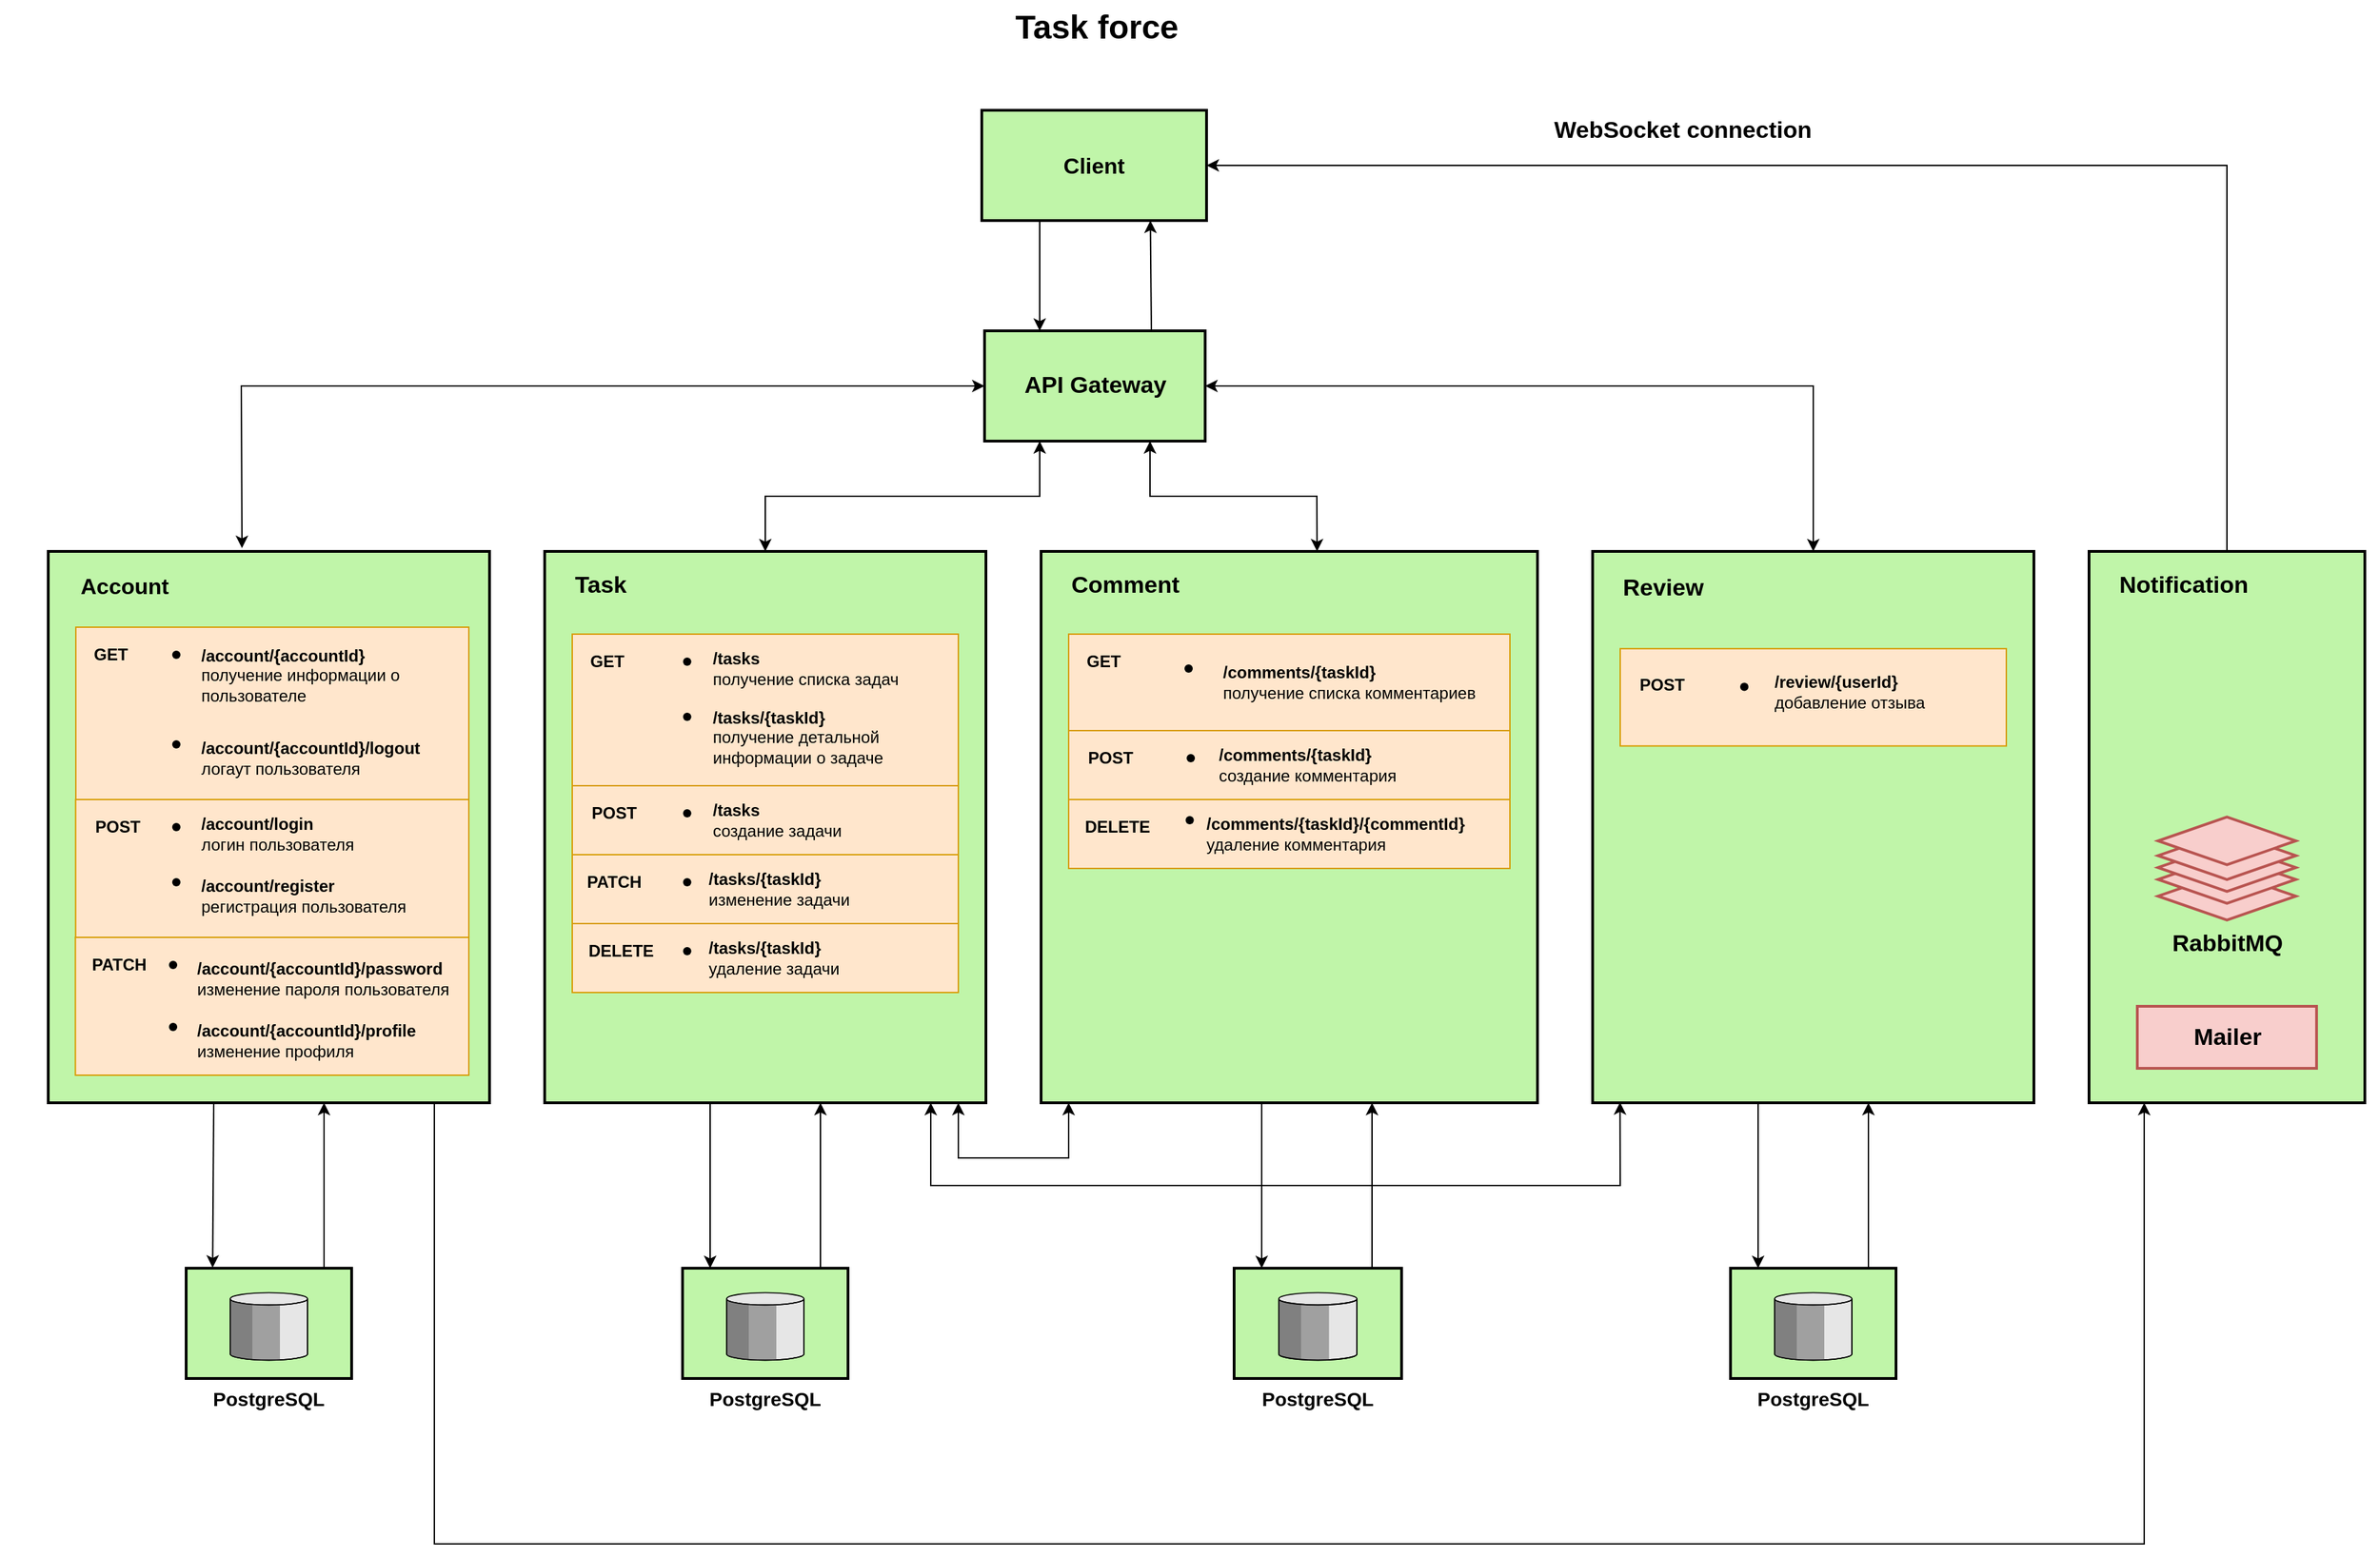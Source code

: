 <mxfile version="21.0.6" type="device"><diagram name="Page-1" id="74b105a0-9070-1c63-61bc-23e55f88626e"><mxGraphModel dx="2231" dy="1236" grid="1" gridSize="10" guides="1" tooltips="1" connect="1" arrows="1" fold="1" page="1" pageScale="1.5" pageWidth="1169" pageHeight="826" background="none" math="0" shadow="0"><root><mxCell id="0" style=";html=1;"/><mxCell id="1" style=";html=1;" parent="0"/><mxCell id="hbAHIciJkzQJu2692QOL-20" value="" style="endArrow=classic;html=1;rounded=0;exitX=0.938;exitY=1;exitDx=0;exitDy=0;exitPerimeter=0;" parent="1" edge="1"><mxGeometry width="50" height="50" relative="1" as="geometry"><mxPoint x="320" y="840" as="sourcePoint"/><mxPoint x="1560" y="840" as="targetPoint"/><Array as="points"><mxPoint x="320" y="1160"/><mxPoint x="1560" y="1160"/></Array></mxGeometry></mxCell><mxCell id="10b056a9c633e61c-15" value="PostgreSQL" style="strokeWidth=2;dashed=0;align=center;fontSize=14;verticalLabelPosition=bottom;verticalAlign=top;shape=mxgraph.eip.message_store;fillColor=#c0f5a9;fontStyle=1" parent="1" vertex="1"><mxGeometry x="140" y="960" width="120" height="80" as="geometry"/></mxCell><mxCell id="10b056a9c633e61c-30" value="Task force" style="text;strokeColor=none;fillColor=none;html=1;fontSize=24;fontStyle=1;verticalAlign=middle;align=center;" parent="1" vertex="1"><mxGeometry x="5" y="40" width="1590" height="40" as="geometry"/></mxCell><mxCell id="mkWLtosg0KvpGkdHC7VF-68" value="PostgreSQL" style="strokeWidth=2;dashed=0;align=center;fontSize=14;verticalLabelPosition=bottom;verticalAlign=top;shape=mxgraph.eip.message_store;fillColor=#c0f5a9;fontStyle=1" parent="1" vertex="1"><mxGeometry x="500" y="960" width="120" height="80" as="geometry"/></mxCell><mxCell id="NgM1DkIRtxGgJuV6kC7f-7" value="" style="group" parent="1" vertex="1" connectable="0"><mxGeometry x="717" y="120" width="163" height="80" as="geometry"/></mxCell><mxCell id="qQsVey0D8Tyg-_Dp7Qvx-10" value="" style="strokeWidth=2;dashed=0;align=center;fontSize=12;shape=rect;verticalLabelPosition=bottom;verticalAlign=top;fillColor=#c0f5a9" parent="NgM1DkIRtxGgJuV6kC7f-7" vertex="1"><mxGeometry width="163" height="80" as="geometry"/></mxCell><mxCell id="qQsVey0D8Tyg-_Dp7Qvx-11" value="&lt;b&gt;&lt;font style=&quot;font-size: 16px;&quot;&gt;Client&lt;/font&gt;&lt;/b&gt;" style="text;html=1;align=center;verticalAlign=middle;resizable=0;points=[];autosize=1;strokeColor=none;fillColor=none;strokeWidth=1;fontSize=14;" parent="NgM1DkIRtxGgJuV6kC7f-7" vertex="1"><mxGeometry x="45.844" y="25" width="70" height="30" as="geometry"/></mxCell><mxCell id="NgM1DkIRtxGgJuV6kC7f-8" value="" style="group" parent="1" vertex="1" connectable="0"><mxGeometry x="719" y="280" width="160" height="80" as="geometry"/></mxCell><mxCell id="10b056a9c633e61c-4" value="" style="strokeWidth=2;dashed=0;align=center;fontSize=12;shape=rect;verticalLabelPosition=bottom;verticalAlign=top;fillColor=#c0f5a9" parent="NgM1DkIRtxGgJuV6kC7f-8" vertex="1"><mxGeometry width="160" height="80" as="geometry"/></mxCell><mxCell id="qQsVey0D8Tyg-_Dp7Qvx-8" value="&lt;font style=&quot;font-size: 17px;&quot;&gt;&lt;b&gt;API Gateway&lt;/b&gt;&lt;/font&gt;" style="text;html=1;align=center;verticalAlign=middle;resizable=0;points=[];autosize=1;strokeColor=none;fillColor=none;strokeWidth=1;fontSize=14;" parent="NgM1DkIRtxGgJuV6kC7f-8" vertex="1"><mxGeometry x="15" y="25" width="130" height="30" as="geometry"/></mxCell><mxCell id="NgM1DkIRtxGgJuV6kC7f-79" value="" style="group" parent="1" vertex="1" connectable="0"><mxGeometry x="40" y="440" width="320" height="400" as="geometry"/></mxCell><mxCell id="qQsVey0D8Tyg-_Dp7Qvx-13" value="" style="strokeWidth=2;dashed=0;align=center;fontSize=12;shape=rect;verticalLabelPosition=bottom;verticalAlign=top;fillColor=#c0f5a9" parent="NgM1DkIRtxGgJuV6kC7f-79" vertex="1"><mxGeometry width="320" height="400" as="geometry"/></mxCell><mxCell id="NgM1DkIRtxGgJuV6kC7f-9" value="Account" style="text;html=1;align=center;verticalAlign=middle;resizable=0;points=[];autosize=1;strokeColor=none;fillColor=none;fontSize=16;fontStyle=1" parent="NgM1DkIRtxGgJuV6kC7f-79" vertex="1"><mxGeometry x="10.002" y="10" width="90" height="30" as="geometry"/></mxCell><mxCell id="NgM1DkIRtxGgJuV6kC7f-89" value="" style="group" parent="NgM1DkIRtxGgJuV6kC7f-79" vertex="1" connectable="0"><mxGeometry x="19.999" y="55" width="285.001" height="125" as="geometry"/></mxCell><mxCell id="mkWLtosg0KvpGkdHC7VF-5" value="" style="rounded=0;whiteSpace=wrap;html=1;fillColor=#ffe6cc;strokeColor=#d79b00;" parent="NgM1DkIRtxGgJuV6kC7f-89" vertex="1"><mxGeometry x="0.001" width="285" height="125" as="geometry"/></mxCell><mxCell id="mkWLtosg0KvpGkdHC7VF-74" value="&lt;b&gt;/account/{accountId}&lt;br&gt;&lt;/b&gt;получение информации о&lt;br&gt;пользователе" style="text;html=1;align=left;verticalAlign=middle;resizable=0;points=[];autosize=1;strokeColor=none;fillColor=none;" parent="NgM1DkIRtxGgJuV6kC7f-89" vertex="1"><mxGeometry x="89.061" y="5" width="170" height="60" as="geometry"/></mxCell><mxCell id="mkWLtosg0KvpGkdHC7VF-75" value="&lt;b&gt;/account/{accountId}/logout&lt;/b&gt;&lt;br&gt;логаут пользователя" style="text;html=1;align=left;verticalAlign=middle;resizable=0;points=[];autosize=1;strokeColor=none;fillColor=none;" parent="NgM1DkIRtxGgJuV6kC7f-89" vertex="1"><mxGeometry x="89.061" y="75" width="180" height="40" as="geometry"/></mxCell><mxCell id="mkWLtosg0KvpGkdHC7VF-76" value="" style="shape=waypoint;sketch=0;fillStyle=solid;size=6;pointerEvents=1;points=[];fillColor=none;resizable=0;rotatable=0;perimeter=centerPerimeter;snapToPoint=1;" parent="NgM1DkIRtxGgJuV6kC7f-89" vertex="1"><mxGeometry x="62.879" y="75" width="20" height="20" as="geometry"/></mxCell><mxCell id="mkWLtosg0KvpGkdHC7VF-77" value="" style="shape=waypoint;sketch=0;fillStyle=solid;size=6;pointerEvents=1;points=[];fillColor=none;resizable=0;rotatable=0;perimeter=centerPerimeter;snapToPoint=1;" parent="NgM1DkIRtxGgJuV6kC7f-89" vertex="1"><mxGeometry x="62.879" y="10" width="20" height="20" as="geometry"/></mxCell><mxCell id="mkWLtosg0KvpGkdHC7VF-78" value="&lt;b&gt;GET&lt;/b&gt;" style="text;html=1;align=center;verticalAlign=middle;resizable=0;points=[];autosize=1;strokeColor=none;fillColor=none;" parent="NgM1DkIRtxGgJuV6kC7f-89" vertex="1"><mxGeometry y="5" width="50" height="30" as="geometry"/></mxCell><mxCell id="NgM1DkIRtxGgJuV6kC7f-91" value="" style="group" parent="NgM1DkIRtxGgJuV6kC7f-79" vertex="1" connectable="0"><mxGeometry x="19.68" y="280" width="296.137" height="100" as="geometry"/></mxCell><mxCell id="mkWLtosg0KvpGkdHC7VF-30" value="" style="rounded=0;whiteSpace=wrap;html=1;fillColor=#ffe6cc;strokeColor=#d79b00;movable=1;resizable=1;rotatable=1;deletable=1;editable=1;locked=0;connectable=1;" parent="NgM1DkIRtxGgJuV6kC7f-91" vertex="1"><mxGeometry width="285.32" height="100" as="geometry"/></mxCell><mxCell id="mkWLtosg0KvpGkdHC7VF-48" value="&lt;b&gt;/account/{accountId}/password&lt;/b&gt;&lt;br&gt;изменение пароля пользователя" style="text;html=1;align=left;verticalAlign=middle;resizable=1;points=[];autosize=1;strokeColor=none;fillColor=none;movable=1;rotatable=1;deletable=1;editable=1;locked=0;connectable=1;" parent="NgM1DkIRtxGgJuV6kC7f-91" vertex="1"><mxGeometry x="86.137" y="10" width="210" height="40" as="geometry"/></mxCell><mxCell id="mkWLtosg0KvpGkdHC7VF-52" value="" style="shape=waypoint;sketch=0;fillStyle=solid;size=6;pointerEvents=1;points=[];fillColor=none;resizable=0;rotatable=0;perimeter=centerPerimeter;snapToPoint=1;" parent="NgM1DkIRtxGgJuV6kC7f-91" vertex="1"><mxGeometry x="60.858" y="10" width="20" height="20" as="geometry"/></mxCell><mxCell id="mkWLtosg0KvpGkdHC7VF-53" value="&lt;b&gt;PATCH&lt;/b&gt;" style="text;html=1;align=center;verticalAlign=middle;resizable=0;points=[];autosize=1;strokeColor=none;fillColor=none;" parent="NgM1DkIRtxGgJuV6kC7f-91" vertex="1"><mxGeometry x="0.86" y="5" width="60" height="30" as="geometry"/></mxCell><mxCell id="mkWLtosg0KvpGkdHC7VF-56" value="&lt;b&gt;/account/{accountId}/profile&lt;/b&gt;&lt;br&gt;изменение профиля" style="text;html=1;align=left;verticalAlign=middle;resizable=1;points=[];autosize=1;strokeColor=none;fillColor=none;movable=1;rotatable=1;deletable=1;editable=1;locked=0;connectable=1;" parent="NgM1DkIRtxGgJuV6kC7f-91" vertex="1"><mxGeometry x="86.137" y="55" width="180" height="40" as="geometry"/></mxCell><mxCell id="mkWLtosg0KvpGkdHC7VF-57" value="" style="shape=waypoint;sketch=0;fillStyle=solid;size=6;pointerEvents=1;points=[];fillColor=none;resizable=0;rotatable=0;perimeter=centerPerimeter;snapToPoint=1;" parent="NgM1DkIRtxGgJuV6kC7f-91" vertex="1"><mxGeometry x="60.858" y="55" width="20" height="20" as="geometry"/></mxCell><mxCell id="NgM1DkIRtxGgJuV6kC7f-90" value="" style="group" parent="NgM1DkIRtxGgJuV6kC7f-79" vertex="1" connectable="0"><mxGeometry x="19.849" y="180" width="285.15" height="100" as="geometry"/></mxCell><mxCell id="NgM1DkIRtxGgJuV6kC7f-58" value="" style="rounded=0;whiteSpace=wrap;html=1;fillColor=#ffe6cc;strokeColor=#d79b00;movable=1;resizable=1;rotatable=1;deletable=1;editable=1;locked=0;connectable=1;" parent="NgM1DkIRtxGgJuV6kC7f-90" vertex="1"><mxGeometry width="285.15" height="100" as="geometry"/></mxCell><mxCell id="NgM1DkIRtxGgJuV6kC7f-59" value="&lt;b&gt;/account/login&lt;/b&gt;&lt;br&gt;логин пользователя" style="text;html=1;align=left;verticalAlign=middle;resizable=1;points=[];autosize=1;strokeColor=none;fillColor=none;movable=1;rotatable=1;deletable=1;editable=1;locked=0;connectable=1;" parent="NgM1DkIRtxGgJuV6kC7f-90" vertex="1"><mxGeometry x="89.211" y="5" width="130" height="40" as="geometry"/></mxCell><mxCell id="NgM1DkIRtxGgJuV6kC7f-60" value="" style="shape=waypoint;sketch=0;fillStyle=solid;size=6;pointerEvents=1;points=[];fillColor=none;resizable=0;rotatable=0;perimeter=centerPerimeter;snapToPoint=1;" parent="NgM1DkIRtxGgJuV6kC7f-90" vertex="1"><mxGeometry x="63.029" y="10" width="20" height="20" as="geometry"/></mxCell><mxCell id="NgM1DkIRtxGgJuV6kC7f-61" value="&lt;b&gt;POST&lt;/b&gt;" style="text;html=1;align=center;verticalAlign=middle;resizable=0;points=[];autosize=1;strokeColor=none;fillColor=none;" parent="NgM1DkIRtxGgJuV6kC7f-90" vertex="1"><mxGeometry y="5" width="60" height="30" as="geometry"/></mxCell><mxCell id="NgM1DkIRtxGgJuV6kC7f-62" value="&lt;b&gt;/account/register&lt;/b&gt;&lt;br&gt;регистрация пользователя" style="text;html=1;align=left;verticalAlign=middle;resizable=1;points=[];autosize=1;strokeColor=none;fillColor=none;movable=1;rotatable=1;deletable=1;editable=1;locked=0;connectable=1;" parent="NgM1DkIRtxGgJuV6kC7f-90" vertex="1"><mxGeometry x="89.211" y="50" width="170" height="40" as="geometry"/></mxCell><mxCell id="NgM1DkIRtxGgJuV6kC7f-63" value="" style="shape=waypoint;sketch=0;fillStyle=solid;size=6;pointerEvents=1;points=[];fillColor=none;resizable=0;rotatable=0;perimeter=centerPerimeter;snapToPoint=1;" parent="NgM1DkIRtxGgJuV6kC7f-90" vertex="1"><mxGeometry x="63.029" y="50" width="20" height="20" as="geometry"/></mxCell><mxCell id="NgM1DkIRtxGgJuV6kC7f-161" value="PostgreSQL" style="strokeWidth=2;dashed=0;align=center;fontSize=14;verticalLabelPosition=bottom;verticalAlign=top;shape=mxgraph.eip.message_store;fillColor=#c0f5a9;fontStyle=1" parent="1" vertex="1"><mxGeometry x="900" y="960" width="121.43" height="80" as="geometry"/></mxCell><mxCell id="NgM1DkIRtxGgJuV6kC7f-162" value="PostgreSQL" style="strokeWidth=2;dashed=0;align=center;fontSize=14;verticalLabelPosition=bottom;verticalAlign=top;shape=mxgraph.eip.message_store;fillColor=#c0f5a9;fontStyle=1" parent="1" vertex="1"><mxGeometry x="1260" y="960" width="120" height="80" as="geometry"/></mxCell><mxCell id="NgM1DkIRtxGgJuV6kC7f-163" value="" style="group" parent="1" vertex="1" connectable="0"><mxGeometry x="1540" y="440" width="190" height="575" as="geometry"/></mxCell><mxCell id="mkWLtosg0KvpGkdHC7VF-131" value="" style="strokeWidth=2;dashed=0;align=center;fontSize=12;shape=rect;verticalLabelPosition=bottom;verticalAlign=top;fillColor=#c0f5a9" parent="NgM1DkIRtxGgJuV6kC7f-163" vertex="1"><mxGeometry x="-20" width="200" height="400" as="geometry"/></mxCell><mxCell id="mkWLtosg0KvpGkdHC7VF-132" value="&lt;b&gt;Notification&lt;/b&gt;" style="text;html=1;align=left;verticalAlign=middle;resizable=0;points=[];autosize=1;strokeColor=none;fillColor=none;strokeWidth=1;fontSize=17;" parent="NgM1DkIRtxGgJuV6kC7f-163" vertex="1"><mxGeometry x="0.003" y="9.997" width="120" height="30" as="geometry"/></mxCell><mxCell id="9JLBD4dGbarb6GJhEA6_-7" value="" style="group" vertex="1" connectable="0" parent="NgM1DkIRtxGgJuV6kC7f-163"><mxGeometry x="15" y="330" width="130" height="45" as="geometry"/></mxCell><mxCell id="hbAHIciJkzQJu2692QOL-31" value="" style="strokeWidth=2;dashed=0;align=center;fontSize=12;shape=rect;verticalLabelPosition=bottom;verticalAlign=top;fillColor=#f8cecc;strokeColor=#b85450;" parent="9JLBD4dGbarb6GJhEA6_-7" vertex="1"><mxGeometry width="130" height="45" as="geometry"/></mxCell><mxCell id="hbAHIciJkzQJu2692QOL-32" value="&lt;b&gt;Mailer&lt;/b&gt;" style="text;html=1;align=center;verticalAlign=middle;resizable=0;points=[];autosize=1;strokeColor=none;fillColor=none;strokeWidth=1;fontSize=17;" parent="9JLBD4dGbarb6GJhEA6_-7" vertex="1"><mxGeometry x="30.003" y="7.504" width="70" height="30" as="geometry"/></mxCell><mxCell id="NgM1DkIRtxGgJuV6kC7f-194" value="" style="group" parent="NgM1DkIRtxGgJuV6kC7f-163" vertex="1" connectable="0"><mxGeometry x="30" y="210" width="100" height="105" as="geometry"/></mxCell><mxCell id="NgM1DkIRtxGgJuV6kC7f-180" value="RabbitMQ" style="text;html=1;align=center;verticalAlign=middle;resizable=0;points=[];autosize=1;strokeColor=none;fillColor=none;fontSize=17;fontStyle=1" parent="NgM1DkIRtxGgJuV6kC7f-194" vertex="1"><mxGeometry y="60" width="100" height="30" as="geometry"/></mxCell><mxCell id="NgM1DkIRtxGgJuV6kC7f-178" value="" style="group;rotation=-180;fontSize=12;" parent="NgM1DkIRtxGgJuV6kC7f-194" vertex="1" connectable="0"><mxGeometry width="100" height="64.02" as="geometry"/></mxCell><mxCell id="NgM1DkIRtxGgJuV6kC7f-172" value="" style="strokeWidth=2;html=1;shape=mxgraph.flowchart.decision;whiteSpace=wrap;rotation=-180;fillColor=#f8cecc;strokeColor=#b85450;" parent="NgM1DkIRtxGgJuV6kC7f-178" vertex="1"><mxGeometry y="22.816" width="100" height="34.596" as="geometry"/></mxCell><mxCell id="NgM1DkIRtxGgJuV6kC7f-175" value="" style="strokeWidth=2;html=1;shape=mxgraph.flowchart.decision;whiteSpace=wrap;rotation=-180;fillColor=#f8cecc;strokeColor=#b85450;" parent="NgM1DkIRtxGgJuV6kC7f-178" vertex="1"><mxGeometry y="10.708" width="100" height="34.596" as="geometry"/></mxCell><mxCell id="NgM1DkIRtxGgJuV6kC7f-176" value="" style="strokeWidth=2;html=1;shape=mxgraph.flowchart.decision;whiteSpace=wrap;rotation=-180;fillColor=#f8cecc;strokeColor=#b85450;" parent="NgM1DkIRtxGgJuV6kC7f-178" vertex="1"><mxGeometry y="2.059" width="100" height="34.596" as="geometry"/></mxCell><mxCell id="NgM1DkIRtxGgJuV6kC7f-177" value="" style="strokeWidth=2;html=1;shape=mxgraph.flowchart.decision;whiteSpace=wrap;rotation=-180;fillColor=#f8cecc;strokeColor=#b85450;" parent="NgM1DkIRtxGgJuV6kC7f-178" vertex="1"><mxGeometry y="-6.59" width="100" height="34.596" as="geometry"/></mxCell><mxCell id="NgM1DkIRtxGgJuV6kC7f-179" value="" style="strokeWidth=2;html=1;shape=mxgraph.flowchart.decision;whiteSpace=wrap;rotation=-180;fillColor=#f8cecc;strokeColor=#b85450;" parent="NgM1DkIRtxGgJuV6kC7f-178" vertex="1"><mxGeometry y="-17.298" width="100" height="34.596" as="geometry"/></mxCell><mxCell id="NgM1DkIRtxGgJuV6kC7f-164" value="" style="group" parent="1" vertex="1" connectable="0"><mxGeometry x="400" y="440" width="320" height="400" as="geometry"/></mxCell><mxCell id="mkWLtosg0KvpGkdHC7VF-69" value="" style="strokeWidth=2;dashed=0;align=center;fontSize=12;shape=rect;verticalLabelPosition=bottom;verticalAlign=top;fillColor=#c0f5a9" parent="NgM1DkIRtxGgJuV6kC7f-164" vertex="1"><mxGeometry width="320" height="400" as="geometry"/></mxCell><mxCell id="mkWLtosg0KvpGkdHC7VF-70" value="&lt;b&gt;Task&lt;/b&gt;" style="text;html=1;align=left;verticalAlign=middle;resizable=0;points=[];autosize=1;strokeColor=none;fillColor=none;strokeWidth=1;fontSize=17;" parent="NgM1DkIRtxGgJuV6kC7f-164" vertex="1"><mxGeometry x="20.006" y="10" width="60" height="30" as="geometry"/></mxCell><mxCell id="mkWLtosg0KvpGkdHC7VF-79" value="" style="rounded=0;whiteSpace=wrap;html=1;fillColor=#ffe6cc;strokeColor=#d79b00;" parent="NgM1DkIRtxGgJuV6kC7f-164" vertex="1"><mxGeometry x="20" y="60" width="280" height="110" as="geometry"/></mxCell><mxCell id="mkWLtosg0KvpGkdHC7VF-80" value="&lt;b&gt;/tasks&lt;br&gt;&lt;/b&gt;получение списка задач" style="text;html=1;align=left;verticalAlign=middle;resizable=0;points=[];autosize=1;strokeColor=none;fillColor=none;" parent="NgM1DkIRtxGgJuV6kC7f-164" vertex="1"><mxGeometry x="119.998" y="65" width="160" height="40" as="geometry"/></mxCell><mxCell id="mkWLtosg0KvpGkdHC7VF-81" value="&lt;b&gt;/tasks/{taskId}&lt;/b&gt;&lt;br&gt;получение детальной&lt;br&gt;информации о задаче" style="text;html=1;align=left;verticalAlign=middle;resizable=0;points=[];autosize=1;strokeColor=none;fillColor=none;" parent="NgM1DkIRtxGgJuV6kC7f-164" vertex="1"><mxGeometry x="119.998" y="105" width="150" height="60" as="geometry"/></mxCell><mxCell id="mkWLtosg0KvpGkdHC7VF-82" value="" style="shape=waypoint;sketch=0;fillStyle=solid;size=6;pointerEvents=1;points=[];fillColor=none;resizable=0;rotatable=0;perimeter=centerPerimeter;snapToPoint=1;" parent="NgM1DkIRtxGgJuV6kC7f-164" vertex="1"><mxGeometry x="93.333" y="110" width="20" height="20" as="geometry"/></mxCell><mxCell id="mkWLtosg0KvpGkdHC7VF-83" value="" style="shape=waypoint;sketch=0;fillStyle=solid;size=6;pointerEvents=1;points=[];fillColor=none;resizable=0;rotatable=0;perimeter=centerPerimeter;snapToPoint=1;" parent="NgM1DkIRtxGgJuV6kC7f-164" vertex="1"><mxGeometry x="93.333" y="70" width="20" height="20" as="geometry"/></mxCell><mxCell id="mkWLtosg0KvpGkdHC7VF-84" value="&lt;b&gt;GET&lt;/b&gt;" style="text;html=1;align=center;verticalAlign=middle;resizable=0;points=[];autosize=1;strokeColor=none;fillColor=none;" parent="NgM1DkIRtxGgJuV6kC7f-164" vertex="1"><mxGeometry x="20.004" y="65" width="50" height="30" as="geometry"/></mxCell><mxCell id="NgM1DkIRtxGgJuV6kC7f-95" value="" style="group" parent="NgM1DkIRtxGgJuV6kC7f-164" vertex="1" connectable="0"><mxGeometry x="20" y="220" width="280" height="50" as="geometry"/></mxCell><mxCell id="NgM1DkIRtxGgJuV6kC7f-97" value="" style="group" parent="NgM1DkIRtxGgJuV6kC7f-95" vertex="1" connectable="0"><mxGeometry width="280" height="50" as="geometry"/></mxCell><mxCell id="mkWLtosg0KvpGkdHC7VF-91" value="" style="rounded=0;whiteSpace=wrap;html=1;fillColor=#ffe6cc;strokeColor=#d79b00;" parent="NgM1DkIRtxGgJuV6kC7f-97" vertex="1"><mxGeometry width="280" height="50" as="geometry"/></mxCell><mxCell id="NgM1DkIRtxGgJuV6kC7f-82" value="&lt;b&gt;/tasks/{taskId}&lt;/b&gt;&lt;br&gt;изменение задачи" style="text;html=1;align=left;verticalAlign=middle;resizable=0;points=[];autosize=1;strokeColor=none;fillColor=none;" parent="NgM1DkIRtxGgJuV6kC7f-97" vertex="1"><mxGeometry x="96.773" y="5" width="130" height="40" as="geometry"/></mxCell><mxCell id="NgM1DkIRtxGgJuV6kC7f-83" value="" style="shape=waypoint;sketch=0;fillStyle=solid;size=6;pointerEvents=1;points=[];fillColor=none;resizable=0;rotatable=0;perimeter=centerPerimeter;snapToPoint=1;" parent="NgM1DkIRtxGgJuV6kC7f-97" vertex="1"><mxGeometry x="73.333" y="10" width="20" height="20" as="geometry"/></mxCell><mxCell id="NgM1DkIRtxGgJuV6kC7f-84" value="&lt;b&gt;PATCH&lt;/b&gt;" style="text;html=1;align=center;verticalAlign=middle;resizable=0;points=[];autosize=1;strokeColor=none;fillColor=none;" parent="NgM1DkIRtxGgJuV6kC7f-97" vertex="1"><mxGeometry y="5" width="60" height="30" as="geometry"/></mxCell><mxCell id="NgM1DkIRtxGgJuV6kC7f-96" value="" style="group" parent="NgM1DkIRtxGgJuV6kC7f-164" vertex="1" connectable="0"><mxGeometry x="20.006" y="270" width="280.004" height="50" as="geometry"/></mxCell><mxCell id="mkWLtosg0KvpGkdHC7VF-103" value="" style="rounded=0;whiteSpace=wrap;html=1;fillColor=#ffe6cc;strokeColor=#d79b00;" parent="NgM1DkIRtxGgJuV6kC7f-96" vertex="1"><mxGeometry x="0.004" width="280" height="50" as="geometry"/></mxCell><mxCell id="mkWLtosg0KvpGkdHC7VF-104" value="&lt;b&gt;/tasks/{taskId}&lt;/b&gt;&lt;br&gt;удаление задачи" style="text;html=1;align=left;verticalAlign=middle;resizable=0;points=[];autosize=1;strokeColor=none;fillColor=none;" parent="NgM1DkIRtxGgJuV6kC7f-96" vertex="1"><mxGeometry x="96.778" y="5" width="120" height="40" as="geometry"/></mxCell><mxCell id="mkWLtosg0KvpGkdHC7VF-105" value="" style="shape=waypoint;sketch=0;fillStyle=solid;size=6;pointerEvents=1;points=[];fillColor=none;resizable=0;rotatable=0;perimeter=centerPerimeter;snapToPoint=1;" parent="NgM1DkIRtxGgJuV6kC7f-96" vertex="1"><mxGeometry x="73.338" y="10" width="20" height="20" as="geometry"/></mxCell><mxCell id="mkWLtosg0KvpGkdHC7VF-106" value="&lt;b&gt;DELETE&lt;/b&gt;" style="text;html=1;align=center;verticalAlign=middle;resizable=0;points=[];autosize=1;strokeColor=none;fillColor=none;" parent="NgM1DkIRtxGgJuV6kC7f-96" vertex="1"><mxGeometry y="5" width="70" height="30" as="geometry"/></mxCell><mxCell id="mkWLtosg0KvpGkdHC7VF-85" value="" style="rounded=0;whiteSpace=wrap;html=1;fillColor=#ffe6cc;strokeColor=#d79b00;" parent="NgM1DkIRtxGgJuV6kC7f-164" vertex="1"><mxGeometry x="20" y="170" width="280" height="50" as="geometry"/></mxCell><mxCell id="mkWLtosg0KvpGkdHC7VF-86" value="&lt;b&gt;/tasks&lt;br&gt;&lt;/b&gt;создание задачи" style="text;html=1;align=left;verticalAlign=middle;resizable=0;points=[];autosize=1;strokeColor=none;fillColor=none;" parent="NgM1DkIRtxGgJuV6kC7f-164" vertex="1"><mxGeometry x="119.998" y="175" width="120" height="40" as="geometry"/></mxCell><mxCell id="mkWLtosg0KvpGkdHC7VF-89" value="" style="shape=waypoint;sketch=0;fillStyle=solid;size=6;pointerEvents=1;points=[];fillColor=none;resizable=0;rotatable=0;perimeter=centerPerimeter;snapToPoint=1;" parent="NgM1DkIRtxGgJuV6kC7f-164" vertex="1"><mxGeometry x="93.333" y="180" width="20" height="20" as="geometry"/></mxCell><mxCell id="mkWLtosg0KvpGkdHC7VF-90" value="&lt;b&gt;POST&lt;/b&gt;" style="text;html=1;align=center;verticalAlign=middle;resizable=0;points=[];autosize=1;strokeColor=none;fillColor=none;" parent="NgM1DkIRtxGgJuV6kC7f-164" vertex="1"><mxGeometry x="20" y="175" width="60" height="30" as="geometry"/></mxCell><mxCell id="NgM1DkIRtxGgJuV6kC7f-168" value="" style="group" parent="1" vertex="1" connectable="0"><mxGeometry x="760" y="440" width="360" height="400" as="geometry"/></mxCell><mxCell id="NgM1DkIRtxGgJuV6kC7f-100" value="" style="strokeWidth=2;dashed=0;align=center;fontSize=12;shape=rect;verticalLabelPosition=bottom;verticalAlign=top;fillColor=#c0f5a9" parent="NgM1DkIRtxGgJuV6kC7f-168" vertex="1"><mxGeometry width="360" height="400" as="geometry"/></mxCell><mxCell id="NgM1DkIRtxGgJuV6kC7f-101" value="&lt;b&gt;Comment&lt;/b&gt;" style="text;html=1;align=left;verticalAlign=middle;resizable=0;points=[];autosize=1;strokeColor=none;fillColor=none;strokeWidth=1;fontSize=17;" parent="NgM1DkIRtxGgJuV6kC7f-168" vertex="1"><mxGeometry x="20.006" y="10" width="100" height="30" as="geometry"/></mxCell><mxCell id="NgM1DkIRtxGgJuV6kC7f-165" value="" style="group" parent="NgM1DkIRtxGgJuV6kC7f-168" vertex="1" connectable="0"><mxGeometry x="20" y="60" width="320" height="70" as="geometry"/></mxCell><mxCell id="NgM1DkIRtxGgJuV6kC7f-102" value="" style="rounded=0;whiteSpace=wrap;html=1;fillColor=#ffe6cc;strokeColor=#d79b00;" parent="NgM1DkIRtxGgJuV6kC7f-165" vertex="1"><mxGeometry width="320" height="70" as="geometry"/></mxCell><mxCell id="NgM1DkIRtxGgJuV6kC7f-103" value="&lt;b style=&quot;border-color: var(--border-color);&quot;&gt;/comments/{taskId}&lt;br style=&quot;border-color: var(--border-color);&quot;&gt;&lt;/b&gt;получение списка комментариев" style="text;html=1;align=left;verticalAlign=middle;resizable=0;points=[];autosize=1;strokeColor=none;fillColor=none;" parent="NgM1DkIRtxGgJuV6kC7f-165" vertex="1"><mxGeometry x="109.998" y="15" width="210" height="40" as="geometry"/></mxCell><mxCell id="NgM1DkIRtxGgJuV6kC7f-106" value="" style="shape=waypoint;sketch=0;fillStyle=solid;size=6;pointerEvents=1;points=[];fillColor=none;resizable=0;rotatable=0;perimeter=centerPerimeter;snapToPoint=1;" parent="NgM1DkIRtxGgJuV6kC7f-165" vertex="1"><mxGeometry x="77.003" y="15" width="20" height="20" as="geometry"/></mxCell><mxCell id="NgM1DkIRtxGgJuV6kC7f-107" value="&lt;b&gt;GET&lt;/b&gt;" style="text;html=1;align=center;verticalAlign=middle;resizable=0;points=[];autosize=1;strokeColor=none;fillColor=none;" parent="NgM1DkIRtxGgJuV6kC7f-165" vertex="1"><mxGeometry x="0.004" y="5" width="50" height="30" as="geometry"/></mxCell><mxCell id="NgM1DkIRtxGgJuV6kC7f-166" value="" style="group" parent="NgM1DkIRtxGgJuV6kC7f-168" vertex="1" connectable="0"><mxGeometry x="20" y="130" width="320" height="50" as="geometry"/></mxCell><mxCell id="NgM1DkIRtxGgJuV6kC7f-119" value="" style="rounded=0;whiteSpace=wrap;html=1;fillColor=#ffe6cc;strokeColor=#d79b00;" parent="NgM1DkIRtxGgJuV6kC7f-166" vertex="1"><mxGeometry width="320" height="50" as="geometry"/></mxCell><mxCell id="NgM1DkIRtxGgJuV6kC7f-120" value="&lt;b style=&quot;border-color: var(--border-color);&quot;&gt;/comments/{taskId}&lt;br style=&quot;border-color: var(--border-color);&quot;&gt;&lt;/b&gt;создание комментария" style="text;html=1;align=left;verticalAlign=middle;resizable=0;points=[];autosize=1;strokeColor=none;fillColor=none;" parent="NgM1DkIRtxGgJuV6kC7f-166" vertex="1"><mxGeometry x="107.14" y="5" width="150" height="40" as="geometry"/></mxCell><mxCell id="NgM1DkIRtxGgJuV6kC7f-121" value="" style="shape=waypoint;sketch=0;fillStyle=solid;size=6;pointerEvents=1;points=[];fillColor=none;resizable=0;rotatable=0;perimeter=centerPerimeter;snapToPoint=1;" parent="NgM1DkIRtxGgJuV6kC7f-166" vertex="1"><mxGeometry x="78.571" y="10" width="20" height="20" as="geometry"/></mxCell><mxCell id="NgM1DkIRtxGgJuV6kC7f-122" value="&lt;b&gt;POST&lt;/b&gt;" style="text;html=1;align=center;verticalAlign=middle;resizable=0;points=[];autosize=1;strokeColor=none;fillColor=none;" parent="NgM1DkIRtxGgJuV6kC7f-166" vertex="1"><mxGeometry y="5" width="60" height="30" as="geometry"/></mxCell><mxCell id="NgM1DkIRtxGgJuV6kC7f-167" value="" style="group" parent="NgM1DkIRtxGgJuV6kC7f-168" vertex="1" connectable="0"><mxGeometry x="20" y="180" width="320" height="50" as="geometry"/></mxCell><mxCell id="NgM1DkIRtxGgJuV6kC7f-115" value="" style="rounded=0;whiteSpace=wrap;html=1;fillColor=#ffe6cc;strokeColor=#d79b00;" parent="NgM1DkIRtxGgJuV6kC7f-167" vertex="1"><mxGeometry width="320" height="50" as="geometry"/></mxCell><mxCell id="NgM1DkIRtxGgJuV6kC7f-116" value="&lt;b style=&quot;border-color: var(--border-color);&quot;&gt;/comments/{taskId}/{commentId}&lt;br style=&quot;border-color: var(--border-color);&quot;&gt;&lt;/b&gt;удаление комментария" style="text;html=1;align=left;verticalAlign=middle;resizable=0;points=[];autosize=1;strokeColor=none;fillColor=none;" parent="NgM1DkIRtxGgJuV6kC7f-167" vertex="1"><mxGeometry x="97.794" y="5" width="210" height="40" as="geometry"/></mxCell><mxCell id="NgM1DkIRtxGgJuV6kC7f-117" value="" style="shape=waypoint;sketch=0;fillStyle=solid;size=6;pointerEvents=1;points=[];fillColor=none;resizable=0;rotatable=0;perimeter=centerPerimeter;snapToPoint=1;" parent="NgM1DkIRtxGgJuV6kC7f-167" vertex="1"><mxGeometry x="77.798" y="5" width="20" height="20" as="geometry"/></mxCell><mxCell id="NgM1DkIRtxGgJuV6kC7f-118" value="&lt;b&gt;DELETE&lt;/b&gt;" style="text;html=1;align=center;verticalAlign=middle;resizable=0;points=[];autosize=1;strokeColor=none;fillColor=none;" parent="NgM1DkIRtxGgJuV6kC7f-167" vertex="1"><mxGeometry y="5" width="70" height="30" as="geometry"/></mxCell><mxCell id="NgM1DkIRtxGgJuV6kC7f-160" value="" style="group" parent="1" vertex="1" connectable="0"><mxGeometry x="1160" y="440" width="320" height="400" as="geometry"/></mxCell><mxCell id="NgM1DkIRtxGgJuV6kC7f-169" value="" style="group" parent="NgM1DkIRtxGgJuV6kC7f-160" vertex="1" connectable="0"><mxGeometry width="320" height="400" as="geometry"/></mxCell><mxCell id="NgM1DkIRtxGgJuV6kC7f-133" value="" style="strokeWidth=2;dashed=0;align=center;fontSize=12;shape=rect;verticalLabelPosition=bottom;verticalAlign=top;fillColor=#c0f5a9" parent="NgM1DkIRtxGgJuV6kC7f-169" vertex="1"><mxGeometry width="320" height="400" as="geometry"/></mxCell><mxCell id="NgM1DkIRtxGgJuV6kC7f-134" value="&lt;b&gt;Review&lt;/b&gt;" style="text;html=1;align=left;verticalAlign=middle;resizable=0;points=[];autosize=1;strokeColor=none;fillColor=none;strokeWidth=1;fontSize=17;" parent="NgM1DkIRtxGgJuV6kC7f-169" vertex="1"><mxGeometry x="20.006" y="11.765" width="80" height="30" as="geometry"/></mxCell><mxCell id="NgM1DkIRtxGgJuV6kC7f-159" value="" style="group" parent="NgM1DkIRtxGgJuV6kC7f-169" vertex="1" connectable="0"><mxGeometry x="20" y="70.588" width="280" height="70.588" as="geometry"/></mxCell><mxCell id="NgM1DkIRtxGgJuV6kC7f-152" value="" style="rounded=0;whiteSpace=wrap;html=1;fillColor=#ffe6cc;strokeColor=#d79b00;" parent="NgM1DkIRtxGgJuV6kC7f-159" vertex="1"><mxGeometry width="280" height="70.588" as="geometry"/></mxCell><mxCell id="NgM1DkIRtxGgJuV6kC7f-153" value="&lt;b style=&quot;border-color: var(--border-color);&quot;&gt;/review/{userId}&lt;/b&gt;&lt;br style=&quot;border-color: var(--border-color);&quot;&gt;добавление отзыва" style="text;html=1;align=left;verticalAlign=middle;resizable=0;points=[];autosize=1;strokeColor=none;fillColor=none;" parent="NgM1DkIRtxGgJuV6kC7f-159" vertex="1"><mxGeometry x="109.998" y="11.765" width="130" height="40" as="geometry"/></mxCell><mxCell id="NgM1DkIRtxGgJuV6kC7f-154" value="" style="shape=waypoint;sketch=0;fillStyle=solid;size=6;pointerEvents=1;points=[];fillColor=none;resizable=0;rotatable=0;perimeter=centerPerimeter;snapToPoint=1;" parent="NgM1DkIRtxGgJuV6kC7f-159" vertex="1"><mxGeometry x="79.993" y="17.647" width="20" height="20" as="geometry"/></mxCell><mxCell id="NgM1DkIRtxGgJuV6kC7f-156" value="&lt;b&gt;POST&lt;/b&gt;" style="text;html=1;align=center;verticalAlign=middle;resizable=0;points=[];autosize=1;strokeColor=none;fillColor=none;" parent="NgM1DkIRtxGgJuV6kC7f-159" vertex="1"><mxGeometry x="0.01" y="11.765" width="60" height="30" as="geometry"/></mxCell><mxCell id="NgM1DkIRtxGgJuV6kC7f-185" value="" style="endArrow=classic;html=1;rounded=0;entryX=0.16;entryY=-0.005;entryDx=0;entryDy=0;entryPerimeter=0;" parent="1" target="10b056a9c633e61c-15" edge="1"><mxGeometry width="50" height="50" relative="1" as="geometry"><mxPoint x="160" y="840" as="sourcePoint"/><mxPoint x="160" y="890" as="targetPoint"/></mxGeometry></mxCell><mxCell id="NgM1DkIRtxGgJuV6kC7f-186" value="" style="endArrow=classic;html=1;rounded=0;entryX=0.25;entryY=0;entryDx=0;entryDy=0;entryPerimeter=0;" parent="1" edge="1"><mxGeometry width="50" height="50" relative="1" as="geometry"><mxPoint x="240" y="960" as="sourcePoint"/><mxPoint x="240" y="840" as="targetPoint"/></mxGeometry></mxCell><mxCell id="NgM1DkIRtxGgJuV6kC7f-187" value="" style="endArrow=classic;html=1;rounded=0;entryX=0.25;entryY=0;entryDx=0;entryDy=0;entryPerimeter=0;" parent="1" edge="1"><mxGeometry width="50" height="50" relative="1" as="geometry"><mxPoint x="520" y="840" as="sourcePoint"/><mxPoint x="520" y="960" as="targetPoint"/></mxGeometry></mxCell><mxCell id="NgM1DkIRtxGgJuV6kC7f-188" value="" style="endArrow=classic;html=1;rounded=0;entryX=0.25;entryY=0;entryDx=0;entryDy=0;entryPerimeter=0;" parent="1" edge="1"><mxGeometry width="50" height="50" relative="1" as="geometry"><mxPoint x="600" y="960" as="sourcePoint"/><mxPoint x="600" y="840" as="targetPoint"/></mxGeometry></mxCell><mxCell id="NgM1DkIRtxGgJuV6kC7f-189" value="" style="endArrow=classic;html=1;rounded=0;entryX=0.25;entryY=0;entryDx=0;entryDy=0;entryPerimeter=0;" parent="1" edge="1"><mxGeometry width="50" height="50" relative="1" as="geometry"><mxPoint x="1280" y="840" as="sourcePoint"/><mxPoint x="1280" y="960" as="targetPoint"/></mxGeometry></mxCell><mxCell id="NgM1DkIRtxGgJuV6kC7f-190" value="" style="endArrow=classic;html=1;rounded=0;entryX=0.25;entryY=0;entryDx=0;entryDy=0;entryPerimeter=0;" parent="1" edge="1"><mxGeometry width="50" height="50" relative="1" as="geometry"><mxPoint x="920" y="840" as="sourcePoint"/><mxPoint x="920" y="960" as="targetPoint"/></mxGeometry></mxCell><mxCell id="NgM1DkIRtxGgJuV6kC7f-191" value="" style="endArrow=classic;html=1;rounded=0;entryX=0.25;entryY=0;entryDx=0;entryDy=0;entryPerimeter=0;" parent="1" edge="1"><mxGeometry width="50" height="50" relative="1" as="geometry"><mxPoint x="1360" y="960" as="sourcePoint"/><mxPoint x="1360" y="840" as="targetPoint"/></mxGeometry></mxCell><mxCell id="NgM1DkIRtxGgJuV6kC7f-192" value="" style="endArrow=classic;html=1;rounded=0;entryX=0.25;entryY=0;entryDx=0;entryDy=0;entryPerimeter=0;" parent="1" edge="1"><mxGeometry width="50" height="50" relative="1" as="geometry"><mxPoint x="1000" y="960" as="sourcePoint"/><mxPoint x="1000" y="840" as="targetPoint"/></mxGeometry></mxCell><mxCell id="NgM1DkIRtxGgJuV6kC7f-198" value="" style="endArrow=classic;html=1;rounded=0;entryX=0.25;entryY=0;entryDx=0;entryDy=0;" parent="1" target="10b056a9c633e61c-4" edge="1"><mxGeometry width="50" height="50" relative="1" as="geometry"><mxPoint x="759" y="200" as="sourcePoint"/><mxPoint x="750" y="270" as="targetPoint"/></mxGeometry></mxCell><mxCell id="NgM1DkIRtxGgJuV6kC7f-199" value="" style="endArrow=classic;html=1;rounded=0;entryX=0.75;entryY=1;entryDx=0;entryDy=0;" parent="1" target="qQsVey0D8Tyg-_Dp7Qvx-10" edge="1"><mxGeometry width="50" height="50" relative="1" as="geometry"><mxPoint x="840" y="280" as="sourcePoint"/><mxPoint x="841" y="200" as="targetPoint"/></mxGeometry></mxCell><mxCell id="hbAHIciJkzQJu2692QOL-2" value="" style="endArrow=classic;html=1;rounded=0;entryX=1;entryY=0.5;entryDx=0;entryDy=0;exitX=0.5;exitY=0;exitDx=0;exitDy=0;" parent="1" source="mkWLtosg0KvpGkdHC7VF-131" target="qQsVey0D8Tyg-_Dp7Qvx-10" edge="1"><mxGeometry width="50" height="50" relative="1" as="geometry"><mxPoint x="1280" y="160" as="sourcePoint"/><mxPoint x="880" y="150" as="targetPoint"/><Array as="points"><mxPoint x="1620" y="160"/></Array></mxGeometry></mxCell><mxCell id="hbAHIciJkzQJu2692QOL-3" value="WebSocket connection" style="text;html=1;align=center;verticalAlign=middle;resizable=0;points=[];autosize=1;strokeColor=none;fillColor=none;fontSize=17;fontStyle=1" parent="1" vertex="1"><mxGeometry x="1120" y="120" width="210" height="30" as="geometry"/></mxCell><mxCell id="9JLBD4dGbarb6GJhEA6_-1" value="" style="endArrow=classic;startArrow=classic;html=1;rounded=0;entryX=0;entryY=0.5;entryDx=0;entryDy=0;exitX=0.439;exitY=-0.006;exitDx=0;exitDy=0;exitPerimeter=0;" edge="1" parent="1" source="qQsVey0D8Tyg-_Dp7Qvx-13" target="10b056a9c633e61c-4"><mxGeometry width="50" height="50" relative="1" as="geometry"><mxPoint x="175" y="345" as="sourcePoint"/><mxPoint x="225" y="295" as="targetPoint"/><Array as="points"><mxPoint x="180" y="320"/></Array></mxGeometry></mxCell><mxCell id="9JLBD4dGbarb6GJhEA6_-2" value="" style="endArrow=classic;startArrow=classic;html=1;rounded=0;exitX=0.5;exitY=0;exitDx=0;exitDy=0;entryX=0.25;entryY=1;entryDx=0;entryDy=0;" edge="1" parent="1" source="mkWLtosg0KvpGkdHC7VF-69" target="10b056a9c633e61c-4"><mxGeometry width="50" height="50" relative="1" as="geometry"><mxPoint x="750" y="410" as="sourcePoint"/><mxPoint x="800" y="360" as="targetPoint"/><Array as="points"><mxPoint x="560" y="400"/><mxPoint x="759" y="400"/></Array></mxGeometry></mxCell><mxCell id="9JLBD4dGbarb6GJhEA6_-3" value="" style="endArrow=classic;startArrow=classic;html=1;rounded=0;entryX=0.75;entryY=1;entryDx=0;entryDy=0;exitX=0.556;exitY=0;exitDx=0;exitDy=0;exitPerimeter=0;" edge="1" parent="1" source="NgM1DkIRtxGgJuV6kC7f-100" target="10b056a9c633e61c-4"><mxGeometry width="50" height="50" relative="1" as="geometry"><mxPoint x="950" y="430" as="sourcePoint"/><mxPoint x="800" y="440" as="targetPoint"/><Array as="points"><mxPoint x="960" y="400"/><mxPoint x="839" y="400"/></Array></mxGeometry></mxCell><mxCell id="9JLBD4dGbarb6GJhEA6_-5" value="" style="endArrow=classic;startArrow=classic;html=1;rounded=0;entryX=1;entryY=0.5;entryDx=0;entryDy=0;exitX=0.5;exitY=0;exitDx=0;exitDy=0;" edge="1" parent="1" source="NgM1DkIRtxGgJuV6kC7f-133" target="10b056a9c633e61c-4"><mxGeometry width="50" height="50" relative="1" as="geometry"><mxPoint x="1091" y="360" as="sourcePoint"/><mxPoint x="970" y="280" as="targetPoint"/><Array as="points"><mxPoint x="1320" y="320"/><mxPoint x="970" y="320"/></Array></mxGeometry></mxCell><mxCell id="9JLBD4dGbarb6GJhEA6_-8" value="" style="endArrow=classic;startArrow=classic;html=1;rounded=0;entryX=0.75;entryY=1;entryDx=0;entryDy=0;" edge="1" parent="1"><mxGeometry width="50" height="50" relative="1" as="geometry"><mxPoint x="780" y="840" as="sourcePoint"/><mxPoint x="700" y="840" as="targetPoint"/><Array as="points"><mxPoint x="780" y="880"/><mxPoint x="700" y="880"/></Array></mxGeometry></mxCell><mxCell id="9JLBD4dGbarb6GJhEA6_-9" value="" style="endArrow=classic;startArrow=classic;html=1;rounded=0;entryX=0.75;entryY=1;entryDx=0;entryDy=0;exitX=0.062;exitY=0.999;exitDx=0;exitDy=0;exitPerimeter=0;" edge="1" parent="1" source="NgM1DkIRtxGgJuV6kC7f-133"><mxGeometry width="50" height="50" relative="1" as="geometry"><mxPoint x="1180" y="880" as="sourcePoint"/><mxPoint x="680" y="840" as="targetPoint"/><Array as="points"><mxPoint x="1180" y="900"/><mxPoint x="970" y="900"/><mxPoint x="680" y="900"/></Array></mxGeometry></mxCell></root></mxGraphModel></diagram></mxfile>